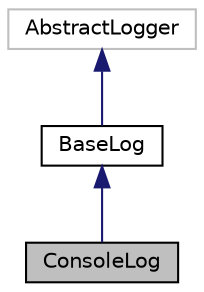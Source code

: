 digraph "ConsoleLog"
{
  edge [fontname="Helvetica",fontsize="10",labelfontname="Helvetica",labelfontsize="10"];
  node [fontname="Helvetica",fontsize="10",shape=record];
  Node1 [label="ConsoleLog",height=0.2,width=0.4,color="black", fillcolor="grey75", style="filled", fontcolor="black"];
  Node2 -> Node1 [dir="back",color="midnightblue",fontsize="10",style="solid",fontname="Helvetica"];
  Node2 [label="BaseLog",height=0.2,width=0.4,color="black", fillcolor="white", style="filled",URL="$class_cake_1_1_log_1_1_engine_1_1_base_log.html"];
  Node3 -> Node2 [dir="back",color="midnightblue",fontsize="10",style="solid",fontname="Helvetica"];
  Node3 [label="AbstractLogger",height=0.2,width=0.4,color="grey75", fillcolor="white", style="filled"];
}
